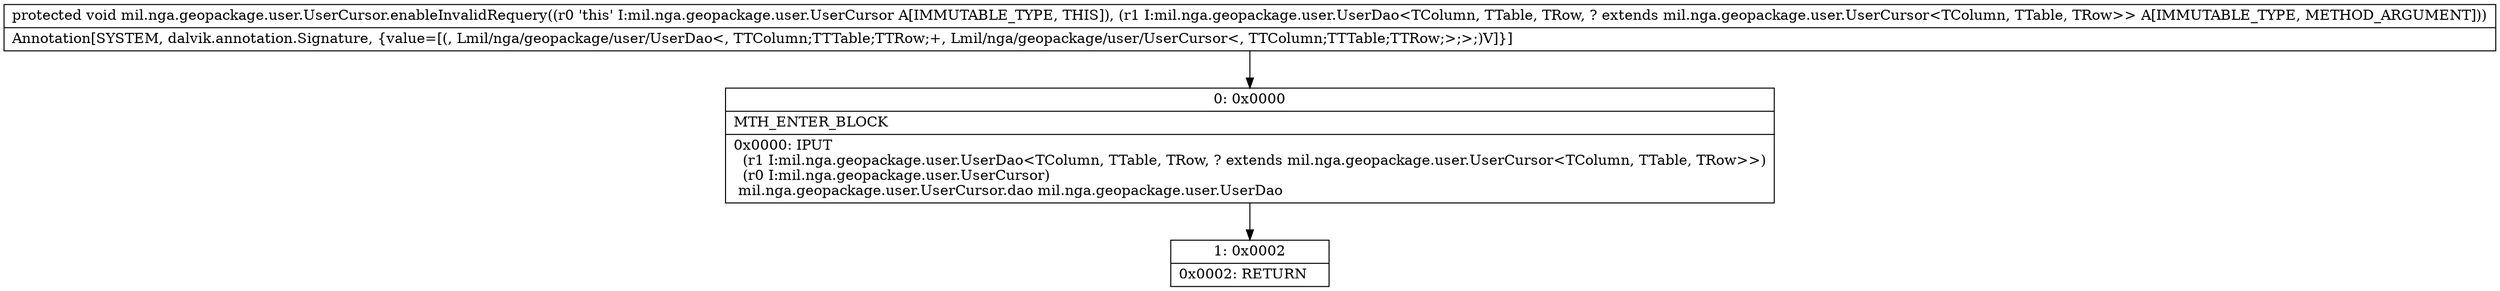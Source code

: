 digraph "CFG formil.nga.geopackage.user.UserCursor.enableInvalidRequery(Lmil\/nga\/geopackage\/user\/UserDao;)V" {
Node_0 [shape=record,label="{0\:\ 0x0000|MTH_ENTER_BLOCK\l|0x0000: IPUT  \l  (r1 I:mil.nga.geopackage.user.UserDao\<TColumn, TTable, TRow, ? extends mil.nga.geopackage.user.UserCursor\<TColumn, TTable, TRow\>\>)\l  (r0 I:mil.nga.geopackage.user.UserCursor)\l mil.nga.geopackage.user.UserCursor.dao mil.nga.geopackage.user.UserDao \l}"];
Node_1 [shape=record,label="{1\:\ 0x0002|0x0002: RETURN   \l}"];
MethodNode[shape=record,label="{protected void mil.nga.geopackage.user.UserCursor.enableInvalidRequery((r0 'this' I:mil.nga.geopackage.user.UserCursor A[IMMUTABLE_TYPE, THIS]), (r1 I:mil.nga.geopackage.user.UserDao\<TColumn, TTable, TRow, ? extends mil.nga.geopackage.user.UserCursor\<TColumn, TTable, TRow\>\> A[IMMUTABLE_TYPE, METHOD_ARGUMENT]))  | Annotation[SYSTEM, dalvik.annotation.Signature, \{value=[(, Lmil\/nga\/geopackage\/user\/UserDao\<, TTColumn;TTTable;TTRow;+, Lmil\/nga\/geopackage\/user\/UserCursor\<, TTColumn;TTTable;TTRow;\>;\>;)V]\}]\l}"];
MethodNode -> Node_0;
Node_0 -> Node_1;
}

